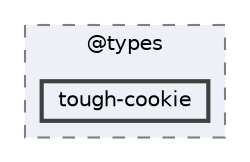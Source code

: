 digraph "C:/Users/arisc/OneDrive/Documents/GitHub/FINAL/EcoEats-Project/node_modules/@types/tough-cookie"
{
 // LATEX_PDF_SIZE
  bgcolor="transparent";
  edge [fontname=Helvetica,fontsize=10,labelfontname=Helvetica,labelfontsize=10];
  node [fontname=Helvetica,fontsize=10,shape=box,height=0.2,width=0.4];
  compound=true
  subgraph clusterdir_fcfbd2bcc1e777bae19fd8075af818f1 {
    graph [ bgcolor="#edf0f7", pencolor="grey50", label="@types", fontname=Helvetica,fontsize=10 style="filled,dashed", URL="dir_fcfbd2bcc1e777bae19fd8075af818f1.html",tooltip=""]
  dir_b56b999865303d1d010c97fec8838d7c [label="tough-cookie", fillcolor="#edf0f7", color="grey25", style="filled,bold", URL="dir_b56b999865303d1d010c97fec8838d7c.html",tooltip=""];
  }
}
